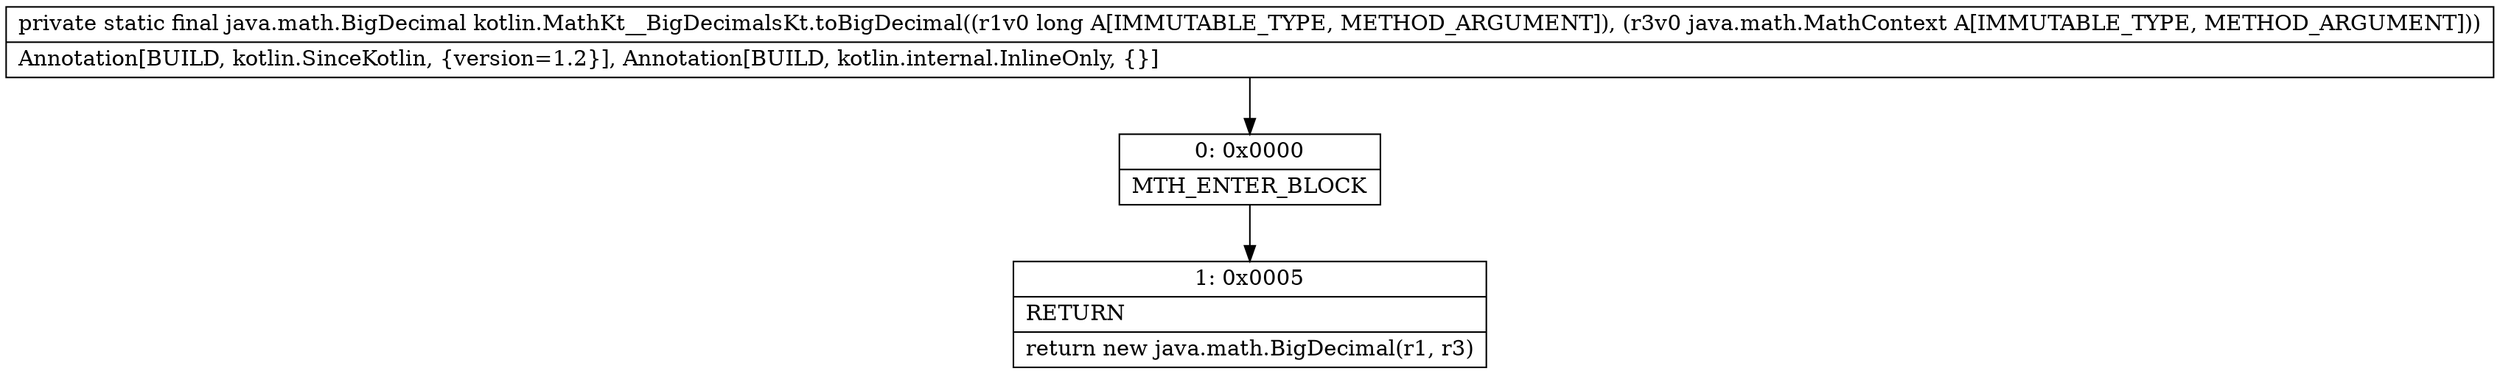 digraph "CFG forkotlin.MathKt__BigDecimalsKt.toBigDecimal(JLjava\/math\/MathContext;)Ljava\/math\/BigDecimal;" {
Node_0 [shape=record,label="{0\:\ 0x0000|MTH_ENTER_BLOCK\l}"];
Node_1 [shape=record,label="{1\:\ 0x0005|RETURN\l|return new java.math.BigDecimal(r1, r3)\l}"];
MethodNode[shape=record,label="{private static final java.math.BigDecimal kotlin.MathKt__BigDecimalsKt.toBigDecimal((r1v0 long A[IMMUTABLE_TYPE, METHOD_ARGUMENT]), (r3v0 java.math.MathContext A[IMMUTABLE_TYPE, METHOD_ARGUMENT]))  | Annotation[BUILD, kotlin.SinceKotlin, \{version=1.2\}], Annotation[BUILD, kotlin.internal.InlineOnly, \{\}]\l}"];
MethodNode -> Node_0;
Node_0 -> Node_1;
}

